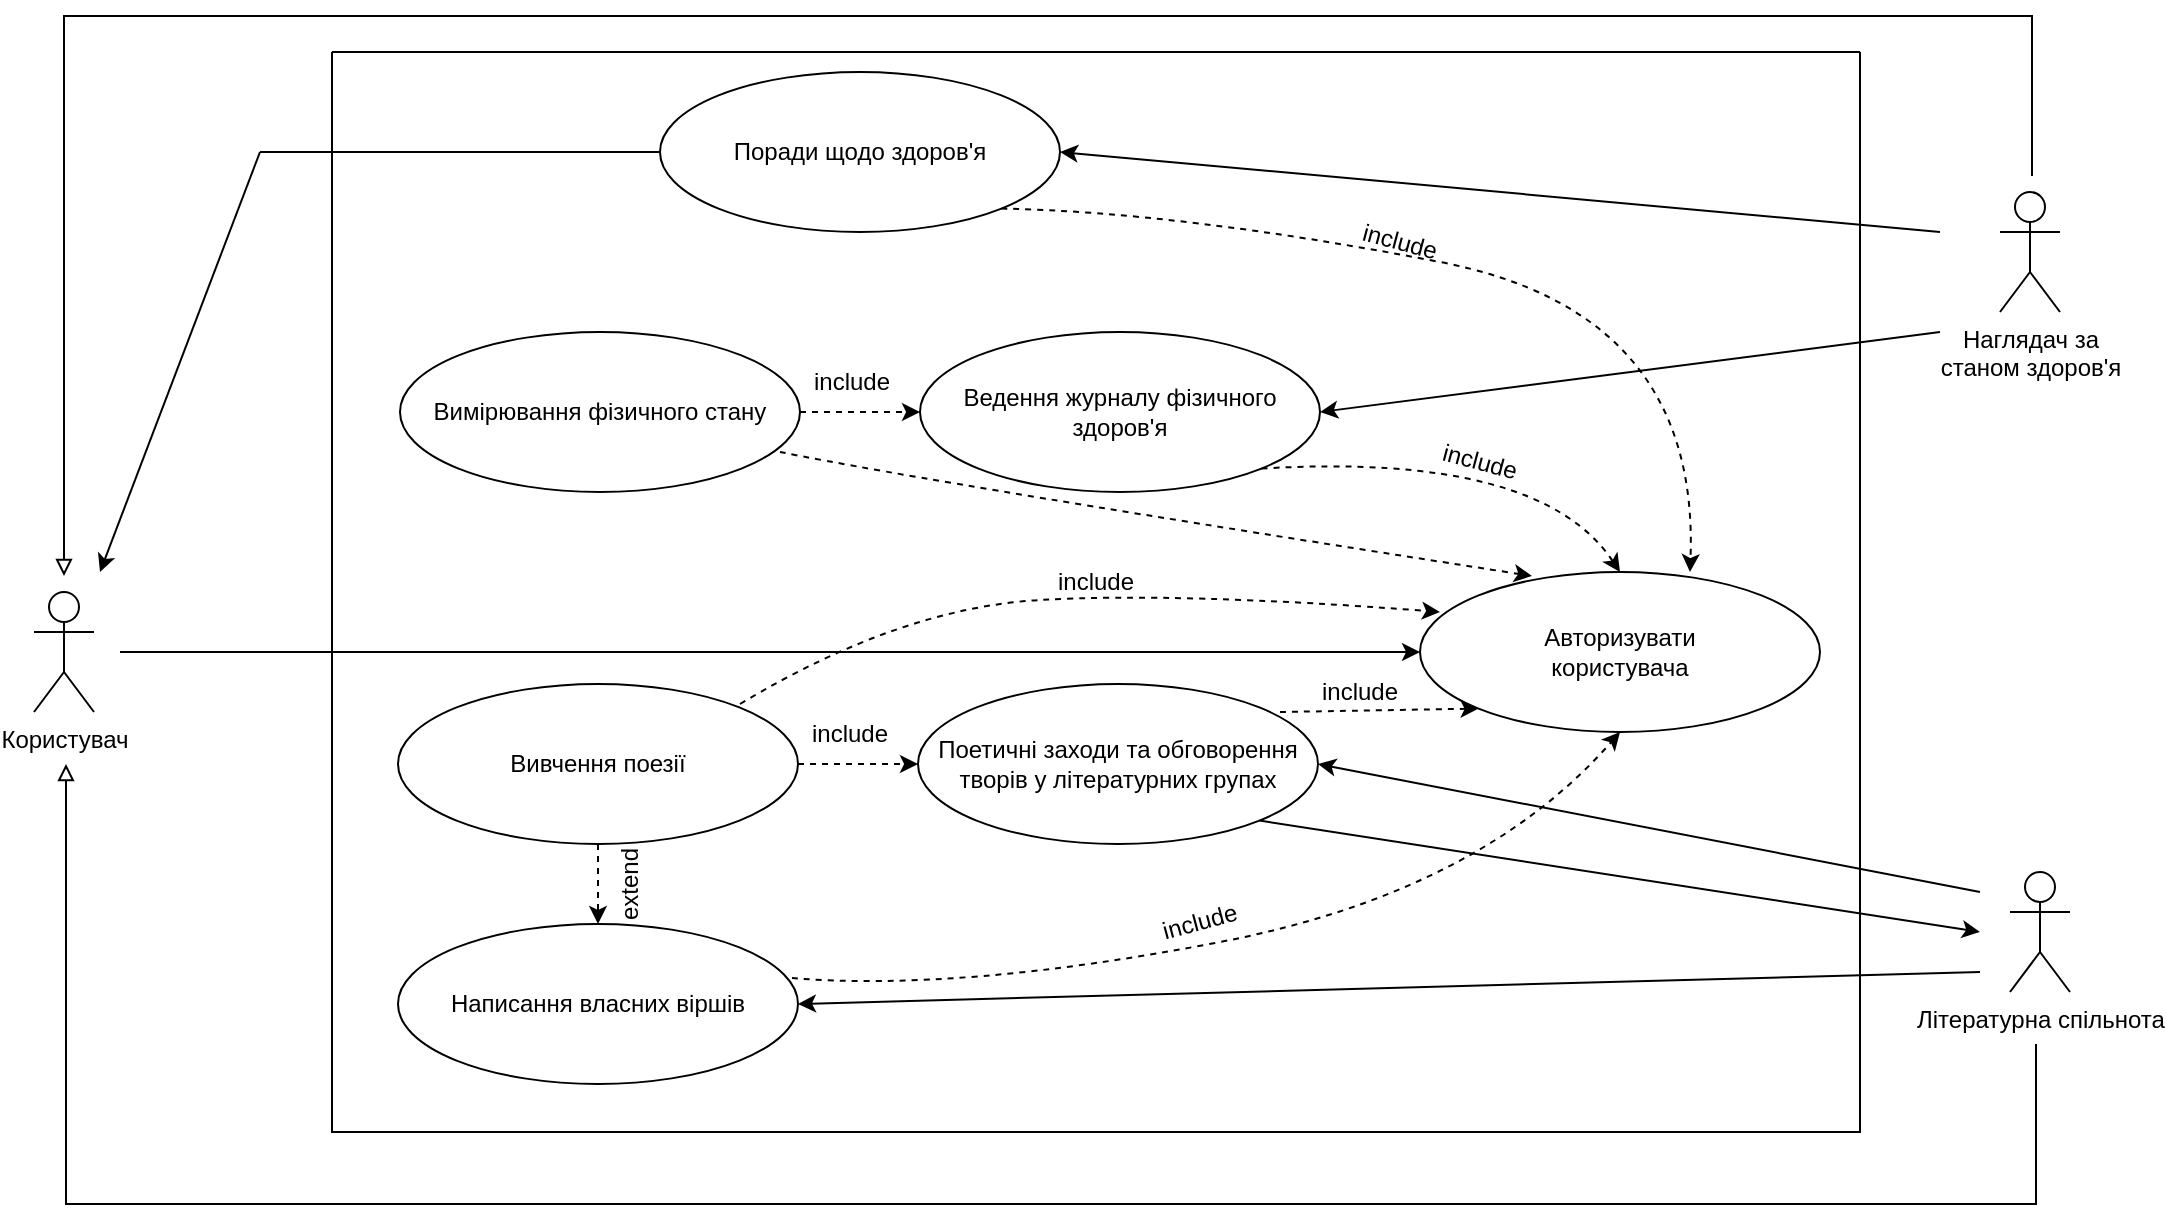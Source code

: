 <mxfile version="21.7.5" type="device">
  <diagram name="Страница 1" id="ykMWDdC_rx6XrkEppTeH">
    <mxGraphModel dx="1434" dy="1927" grid="1" gridSize="10" guides="1" tooltips="1" connect="1" arrows="1" fold="1" page="1" pageScale="1" pageWidth="827" pageHeight="1169" math="0" shadow="0">
      <root>
        <mxCell id="0" />
        <mxCell id="1" parent="0" />
        <mxCell id="GtSsYqe8CseLy04RSJ3Y-30" value="Користувач" style="shape=umlActor;verticalLabelPosition=bottom;verticalAlign=top;html=1;outlineConnect=0;" parent="1" vertex="1">
          <mxGeometry x="317" y="290" width="30" height="60" as="geometry" />
        </mxCell>
        <mxCell id="GtSsYqe8CseLy04RSJ3Y-42" style="edgeStyle=orthogonalEdgeStyle;rounded=0;orthogonalLoop=1;jettySize=auto;html=1;exitX=1;exitY=0.5;exitDx=0;exitDy=0;entryX=0;entryY=0.5;entryDx=0;entryDy=0;dashed=1;" parent="1" source="GtSsYqe8CseLy04RSJ3Y-31" target="GtSsYqe8CseLy04RSJ3Y-32" edge="1">
          <mxGeometry relative="1" as="geometry">
            <mxPoint x="580.143" y="160" as="targetPoint" />
          </mxGeometry>
        </mxCell>
        <mxCell id="GtSsYqe8CseLy04RSJ3Y-31" value="Вимірювання фізичного стану" style="ellipse;whiteSpace=wrap;html=1;" parent="1" vertex="1">
          <mxGeometry x="500" y="160" width="200" height="80" as="geometry" />
        </mxCell>
        <mxCell id="GtSsYqe8CseLy04RSJ3Y-32" value="Ведення журналу фізичного здоров&#39;я" style="ellipse;whiteSpace=wrap;html=1;" parent="1" vertex="1">
          <mxGeometry x="760" y="160" width="200" height="80" as="geometry" />
        </mxCell>
        <mxCell id="GtSsYqe8CseLy04RSJ3Y-43" style="edgeStyle=orthogonalEdgeStyle;rounded=0;orthogonalLoop=1;jettySize=auto;html=1;exitX=1;exitY=0.5;exitDx=0;exitDy=0;entryX=0;entryY=0.5;entryDx=0;entryDy=0;dashed=1;" parent="1" source="GtSsYqe8CseLy04RSJ3Y-33" target="GtSsYqe8CseLy04RSJ3Y-34" edge="1">
          <mxGeometry relative="1" as="geometry" />
        </mxCell>
        <mxCell id="GtSsYqe8CseLy04RSJ3Y-46" style="edgeStyle=orthogonalEdgeStyle;rounded=0;orthogonalLoop=1;jettySize=auto;html=1;exitX=0.5;exitY=1;exitDx=0;exitDy=0;entryX=0.5;entryY=0;entryDx=0;entryDy=0;dashed=1;" parent="1" source="GtSsYqe8CseLy04RSJ3Y-33" target="GtSsYqe8CseLy04RSJ3Y-35" edge="1">
          <mxGeometry relative="1" as="geometry" />
        </mxCell>
        <mxCell id="GtSsYqe8CseLy04RSJ3Y-33" value="Вивчення поезії" style="ellipse;whiteSpace=wrap;html=1;" parent="1" vertex="1">
          <mxGeometry x="499" y="336" width="200" height="80" as="geometry" />
        </mxCell>
        <mxCell id="GtSsYqe8CseLy04RSJ3Y-34" value="Поетичні заходи та обговорення творів у літературних групах" style="ellipse;whiteSpace=wrap;html=1;" parent="1" vertex="1">
          <mxGeometry x="759" y="336" width="200" height="80" as="geometry" />
        </mxCell>
        <mxCell id="GtSsYqe8CseLy04RSJ3Y-35" value="Написання власних віршів" style="ellipse;whiteSpace=wrap;html=1;" parent="1" vertex="1">
          <mxGeometry x="499" y="456" width="200" height="80" as="geometry" />
        </mxCell>
        <mxCell id="GtSsYqe8CseLy04RSJ3Y-44" value="" style="endArrow=classic;html=1;rounded=0;entryX=0;entryY=0.5;entryDx=0;entryDy=0;" parent="1" target="aLgI8jUsE_1bzLg6kQHe-1" edge="1">
          <mxGeometry width="50" height="50" relative="1" as="geometry">
            <mxPoint x="360" y="320" as="sourcePoint" />
            <mxPoint x="510" y="220" as="targetPoint" />
          </mxGeometry>
        </mxCell>
        <mxCell id="GtSsYqe8CseLy04RSJ3Y-48" value="" style="swimlane;startSize=0;" parent="1" vertex="1">
          <mxGeometry x="466" y="20" width="764" height="540" as="geometry">
            <mxRectangle x="200" y="125" width="50" height="40" as="alternateBounds" />
          </mxGeometry>
        </mxCell>
        <mxCell id="_MfQHNvoKg8z1ilOdqCw-5" value="include" style="text;html=1;strokeColor=none;fillColor=none;align=center;verticalAlign=middle;whiteSpace=wrap;rounded=0;" parent="GtSsYqe8CseLy04RSJ3Y-48" vertex="1">
          <mxGeometry x="230" y="45" width="60" height="30" as="geometry" />
        </mxCell>
        <mxCell id="_MfQHNvoKg8z1ilOdqCw-6" value="include" style="text;html=1;strokeColor=none;fillColor=none;align=center;verticalAlign=middle;whiteSpace=wrap;rounded=0;" parent="GtSsYqe8CseLy04RSJ3Y-48" vertex="1">
          <mxGeometry x="230" y="150" width="60" height="30" as="geometry" />
        </mxCell>
        <mxCell id="_MfQHNvoKg8z1ilOdqCw-16" value="include" style="text;html=1;strokeColor=none;fillColor=none;align=center;verticalAlign=middle;whiteSpace=wrap;rounded=0;" parent="GtSsYqe8CseLy04RSJ3Y-48" vertex="1">
          <mxGeometry x="229" y="326" width="60" height="30" as="geometry" />
        </mxCell>
        <mxCell id="_MfQHNvoKg8z1ilOdqCw-20" value="extend" style="text;html=1;strokeColor=none;fillColor=none;align=center;verticalAlign=middle;whiteSpace=wrap;rounded=0;rotation=-90;" parent="GtSsYqe8CseLy04RSJ3Y-48" vertex="1">
          <mxGeometry x="119" y="401" width="60" height="30" as="geometry" />
        </mxCell>
        <mxCell id="_MfQHNvoKg8z1ilOdqCw-22" value="" style="endArrow=classic;html=1;rounded=0;exitX=1;exitY=1;exitDx=0;exitDy=0;" parent="GtSsYqe8CseLy04RSJ3Y-48" source="GtSsYqe8CseLy04RSJ3Y-34" edge="1">
          <mxGeometry width="50" height="50" relative="1" as="geometry">
            <mxPoint x="503" y="446" as="sourcePoint" />
            <mxPoint x="824" y="440" as="targetPoint" />
          </mxGeometry>
        </mxCell>
        <mxCell id="aLgI8jUsE_1bzLg6kQHe-1" value="Авторизувати &lt;br&gt;користувача" style="ellipse;whiteSpace=wrap;html=1;" vertex="1" parent="GtSsYqe8CseLy04RSJ3Y-48">
          <mxGeometry x="544" y="260" width="200" height="80" as="geometry" />
        </mxCell>
        <mxCell id="aLgI8jUsE_1bzLg6kQHe-7" value="" style="curved=1;endArrow=classic;html=1;rounded=0;entryX=0.28;entryY=0.025;entryDx=0;entryDy=0;dashed=1;entryPerimeter=0;" edge="1" parent="GtSsYqe8CseLy04RSJ3Y-48" target="aLgI8jUsE_1bzLg6kQHe-1">
          <mxGeometry width="50" height="50" relative="1" as="geometry">
            <mxPoint x="224" y="200" as="sourcePoint" />
            <mxPoint x="346" y="260" as="targetPoint" />
            <Array as="points">
              <mxPoint x="304" y="216" />
            </Array>
          </mxGeometry>
        </mxCell>
        <mxCell id="aLgI8jUsE_1bzLg6kQHe-9" value="" style="curved=1;endArrow=classic;html=1;rounded=0;entryX=0.5;entryY=1;entryDx=0;entryDy=0;dashed=1;" edge="1" parent="GtSsYqe8CseLy04RSJ3Y-48" target="aLgI8jUsE_1bzLg6kQHe-1">
          <mxGeometry width="50" height="50" relative="1" as="geometry">
            <mxPoint x="230" y="463" as="sourcePoint" />
            <mxPoint x="567" y="540" as="targetPoint" />
            <Array as="points">
              <mxPoint x="314" y="470" />
              <mxPoint x="574" y="420" />
            </Array>
          </mxGeometry>
        </mxCell>
        <mxCell id="aLgI8jUsE_1bzLg6kQHe-10" value="" style="curved=1;endArrow=classic;html=1;rounded=0;dashed=1;" edge="1" parent="GtSsYqe8CseLy04RSJ3Y-48">
          <mxGeometry width="50" height="50" relative="1" as="geometry">
            <mxPoint x="204" y="326" as="sourcePoint" />
            <mxPoint x="554" y="280" as="targetPoint" />
            <Array as="points">
              <mxPoint x="284" y="278" />
              <mxPoint x="424" y="270" />
            </Array>
          </mxGeometry>
        </mxCell>
        <mxCell id="aLgI8jUsE_1bzLg6kQHe-11" value="include" style="text;html=1;strokeColor=none;fillColor=none;align=center;verticalAlign=middle;whiteSpace=wrap;rounded=0;rotation=15;" vertex="1" parent="GtSsYqe8CseLy04RSJ3Y-48">
          <mxGeometry x="504" y="80" width="60" height="30" as="geometry" />
        </mxCell>
        <mxCell id="aLgI8jUsE_1bzLg6kQHe-12" value="include" style="text;html=1;strokeColor=none;fillColor=none;align=center;verticalAlign=middle;whiteSpace=wrap;rounded=0;rotation=15;" vertex="1" parent="GtSsYqe8CseLy04RSJ3Y-48">
          <mxGeometry x="544" y="190" width="60" height="30" as="geometry" />
        </mxCell>
        <mxCell id="aLgI8jUsE_1bzLg6kQHe-25" value="include" style="text;html=1;strokeColor=none;fillColor=none;align=center;verticalAlign=middle;whiteSpace=wrap;rounded=0;" vertex="1" parent="GtSsYqe8CseLy04RSJ3Y-48">
          <mxGeometry x="352" y="250" width="60" height="30" as="geometry" />
        </mxCell>
        <mxCell id="aLgI8jUsE_1bzLg6kQHe-26" value="include" style="text;html=1;strokeColor=none;fillColor=none;align=center;verticalAlign=middle;whiteSpace=wrap;rounded=0;" vertex="1" parent="GtSsYqe8CseLy04RSJ3Y-48">
          <mxGeometry x="484" y="305" width="60" height="30" as="geometry" />
        </mxCell>
        <mxCell id="aLgI8jUsE_1bzLg6kQHe-28" value="include" style="text;html=1;strokeColor=none;fillColor=none;align=center;verticalAlign=middle;whiteSpace=wrap;rounded=0;rotation=-15;" vertex="1" parent="GtSsYqe8CseLy04RSJ3Y-48">
          <mxGeometry x="404" y="420" width="60" height="30" as="geometry" />
        </mxCell>
        <mxCell id="_MfQHNvoKg8z1ilOdqCw-2" value="Літературна спільнота" style="shape=umlActor;verticalLabelPosition=bottom;verticalAlign=top;html=1;outlineConnect=0;" parent="1" vertex="1">
          <mxGeometry x="1305" y="430" width="30" height="60" as="geometry" />
        </mxCell>
        <mxCell id="_MfQHNvoKg8z1ilOdqCw-3" value="" style="endArrow=classic;html=1;rounded=0;entryX=1;entryY=0.5;entryDx=0;entryDy=0;" parent="1" target="GtSsYqe8CseLy04RSJ3Y-34" edge="1">
          <mxGeometry width="50" height="50" relative="1" as="geometry">
            <mxPoint x="1290" y="440" as="sourcePoint" />
            <mxPoint x="1069" y="366" as="targetPoint" />
            <Array as="points" />
          </mxGeometry>
        </mxCell>
        <mxCell id="_MfQHNvoKg8z1ilOdqCw-8" style="edgeStyle=orthogonalEdgeStyle;rounded=0;orthogonalLoop=1;jettySize=auto;html=1;endArrow=block;endFill=0;" parent="1" edge="1">
          <mxGeometry relative="1" as="geometry">
            <mxPoint x="1316" y="82" as="sourcePoint" />
            <mxPoint x="332" y="282" as="targetPoint" />
            <Array as="points">
              <mxPoint x="1316" y="82" />
              <mxPoint x="1316" y="2" />
              <mxPoint x="332" y="2" />
            </Array>
          </mxGeometry>
        </mxCell>
        <mxCell id="_MfQHNvoKg8z1ilOdqCw-4" value="Наглядач за&lt;br&gt;станом здоров&#39;я" style="shape=umlActor;verticalLabelPosition=bottom;verticalAlign=top;html=1;outlineConnect=0;" parent="1" vertex="1">
          <mxGeometry x="1300" y="90" width="30" height="60" as="geometry" />
        </mxCell>
        <mxCell id="_MfQHNvoKg8z1ilOdqCw-7" value="" style="endArrow=classic;html=1;rounded=0;entryX=1;entryY=0.5;entryDx=0;entryDy=0;" parent="1" target="GtSsYqe8CseLy04RSJ3Y-32" edge="1">
          <mxGeometry width="50" height="50" relative="1" as="geometry">
            <mxPoint x="1270" y="160" as="sourcePoint" />
            <mxPoint x="960" y="119.66" as="targetPoint" />
          </mxGeometry>
        </mxCell>
        <mxCell id="_MfQHNvoKg8z1ilOdqCw-9" style="edgeStyle=orthogonalEdgeStyle;rounded=0;orthogonalLoop=1;jettySize=auto;html=1;endArrow=block;endFill=0;" parent="1" edge="1">
          <mxGeometry relative="1" as="geometry">
            <mxPoint x="1318" y="516" as="sourcePoint" />
            <mxPoint x="333" y="376" as="targetPoint" />
            <Array as="points">
              <mxPoint x="1318" y="596" />
              <mxPoint x="333" y="596" />
            </Array>
          </mxGeometry>
        </mxCell>
        <mxCell id="_MfQHNvoKg8z1ilOdqCw-11" value="Поради щодо здоров&#39;я" style="ellipse;whiteSpace=wrap;html=1;" parent="1" vertex="1">
          <mxGeometry x="630" y="30" width="200" height="80" as="geometry" />
        </mxCell>
        <mxCell id="_MfQHNvoKg8z1ilOdqCw-12" value="" style="endArrow=classic;html=1;rounded=0;entryX=1;entryY=0.5;entryDx=0;entryDy=0;" parent="1" target="_MfQHNvoKg8z1ilOdqCw-11" edge="1">
          <mxGeometry width="50" height="50" relative="1" as="geometry">
            <mxPoint x="1270" y="110" as="sourcePoint" />
            <mxPoint x="940" y="40" as="targetPoint" />
          </mxGeometry>
        </mxCell>
        <mxCell id="_MfQHNvoKg8z1ilOdqCw-14" value="" style="endArrow=none;html=1;rounded=0;entryX=0;entryY=0.5;entryDx=0;entryDy=0;" parent="1" target="_MfQHNvoKg8z1ilOdqCw-11" edge="1">
          <mxGeometry width="50" height="50" relative="1" as="geometry">
            <mxPoint x="430" y="70" as="sourcePoint" />
            <mxPoint x="590" y="70" as="targetPoint" />
          </mxGeometry>
        </mxCell>
        <mxCell id="_MfQHNvoKg8z1ilOdqCw-15" value="" style="endArrow=classic;html=1;rounded=0;" parent="1" edge="1">
          <mxGeometry width="50" height="50" relative="1" as="geometry">
            <mxPoint x="430" y="70" as="sourcePoint" />
            <mxPoint x="350" y="280" as="targetPoint" />
          </mxGeometry>
        </mxCell>
        <mxCell id="_MfQHNvoKg8z1ilOdqCw-17" value="" style="endArrow=classic;html=1;rounded=0;entryX=1;entryY=0.5;entryDx=0;entryDy=0;" parent="1" target="GtSsYqe8CseLy04RSJ3Y-35" edge="1">
          <mxGeometry width="50" height="50" relative="1" as="geometry">
            <mxPoint x="1290" y="480" as="sourcePoint" />
            <mxPoint x="1139" y="426" as="targetPoint" />
            <Array as="points" />
          </mxGeometry>
        </mxCell>
        <mxCell id="aLgI8jUsE_1bzLg6kQHe-4" value="" style="curved=1;endArrow=classic;html=1;rounded=0;entryX=0.675;entryY=0;entryDx=0;entryDy=0;exitX=1;exitY=1;exitDx=0;exitDy=0;dashed=1;entryPerimeter=0;" edge="1" parent="1" source="_MfQHNvoKg8z1ilOdqCw-11" target="aLgI8jUsE_1bzLg6kQHe-1">
          <mxGeometry width="50" height="50" relative="1" as="geometry">
            <mxPoint x="890" y="150" as="sourcePoint" />
            <mxPoint x="940" y="100" as="targetPoint" />
            <Array as="points">
              <mxPoint x="890" y="100" />
              <mxPoint x="1150" y="150" />
            </Array>
          </mxGeometry>
        </mxCell>
        <mxCell id="aLgI8jUsE_1bzLg6kQHe-6" value="" style="curved=1;endArrow=classic;html=1;rounded=0;entryX=0.5;entryY=0;entryDx=0;entryDy=0;exitX=1;exitY=1;exitDx=0;exitDy=0;dashed=1;" edge="1" parent="1" source="GtSsYqe8CseLy04RSJ3Y-32" target="aLgI8jUsE_1bzLg6kQHe-1">
          <mxGeometry width="50" height="50" relative="1" as="geometry">
            <mxPoint x="932" y="239" as="sourcePoint" />
            <mxPoint x="1241" y="421" as="targetPoint" />
            <Array as="points">
              <mxPoint x="1070" y="220" />
            </Array>
          </mxGeometry>
        </mxCell>
        <mxCell id="aLgI8jUsE_1bzLg6kQHe-8" value="" style="curved=1;endArrow=classic;html=1;rounded=0;entryX=0;entryY=1;entryDx=0;entryDy=0;dashed=1;" edge="1" parent="1" target="aLgI8jUsE_1bzLg6kQHe-1">
          <mxGeometry width="50" height="50" relative="1" as="geometry">
            <mxPoint x="940" y="350" as="sourcePoint" />
            <mxPoint x="1157" y="498" as="targetPoint" />
            <Array as="points" />
          </mxGeometry>
        </mxCell>
      </root>
    </mxGraphModel>
  </diagram>
</mxfile>
